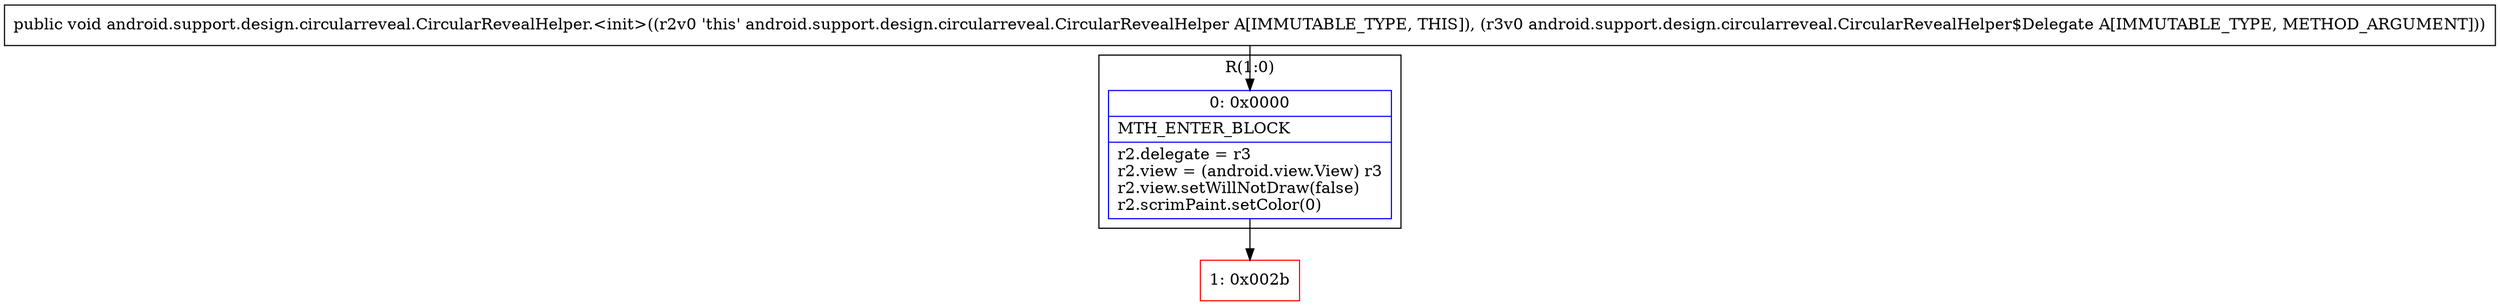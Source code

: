 digraph "CFG forandroid.support.design.circularreveal.CircularRevealHelper.\<init\>(Landroid\/support\/design\/circularreveal\/CircularRevealHelper$Delegate;)V" {
subgraph cluster_Region_1912215015 {
label = "R(1:0)";
node [shape=record,color=blue];
Node_0 [shape=record,label="{0\:\ 0x0000|MTH_ENTER_BLOCK\l|r2.delegate = r3\lr2.view = (android.view.View) r3\lr2.view.setWillNotDraw(false)\lr2.scrimPaint.setColor(0)\l}"];
}
Node_1 [shape=record,color=red,label="{1\:\ 0x002b}"];
MethodNode[shape=record,label="{public void android.support.design.circularreveal.CircularRevealHelper.\<init\>((r2v0 'this' android.support.design.circularreveal.CircularRevealHelper A[IMMUTABLE_TYPE, THIS]), (r3v0 android.support.design.circularreveal.CircularRevealHelper$Delegate A[IMMUTABLE_TYPE, METHOD_ARGUMENT])) }"];
MethodNode -> Node_0;
Node_0 -> Node_1;
}

